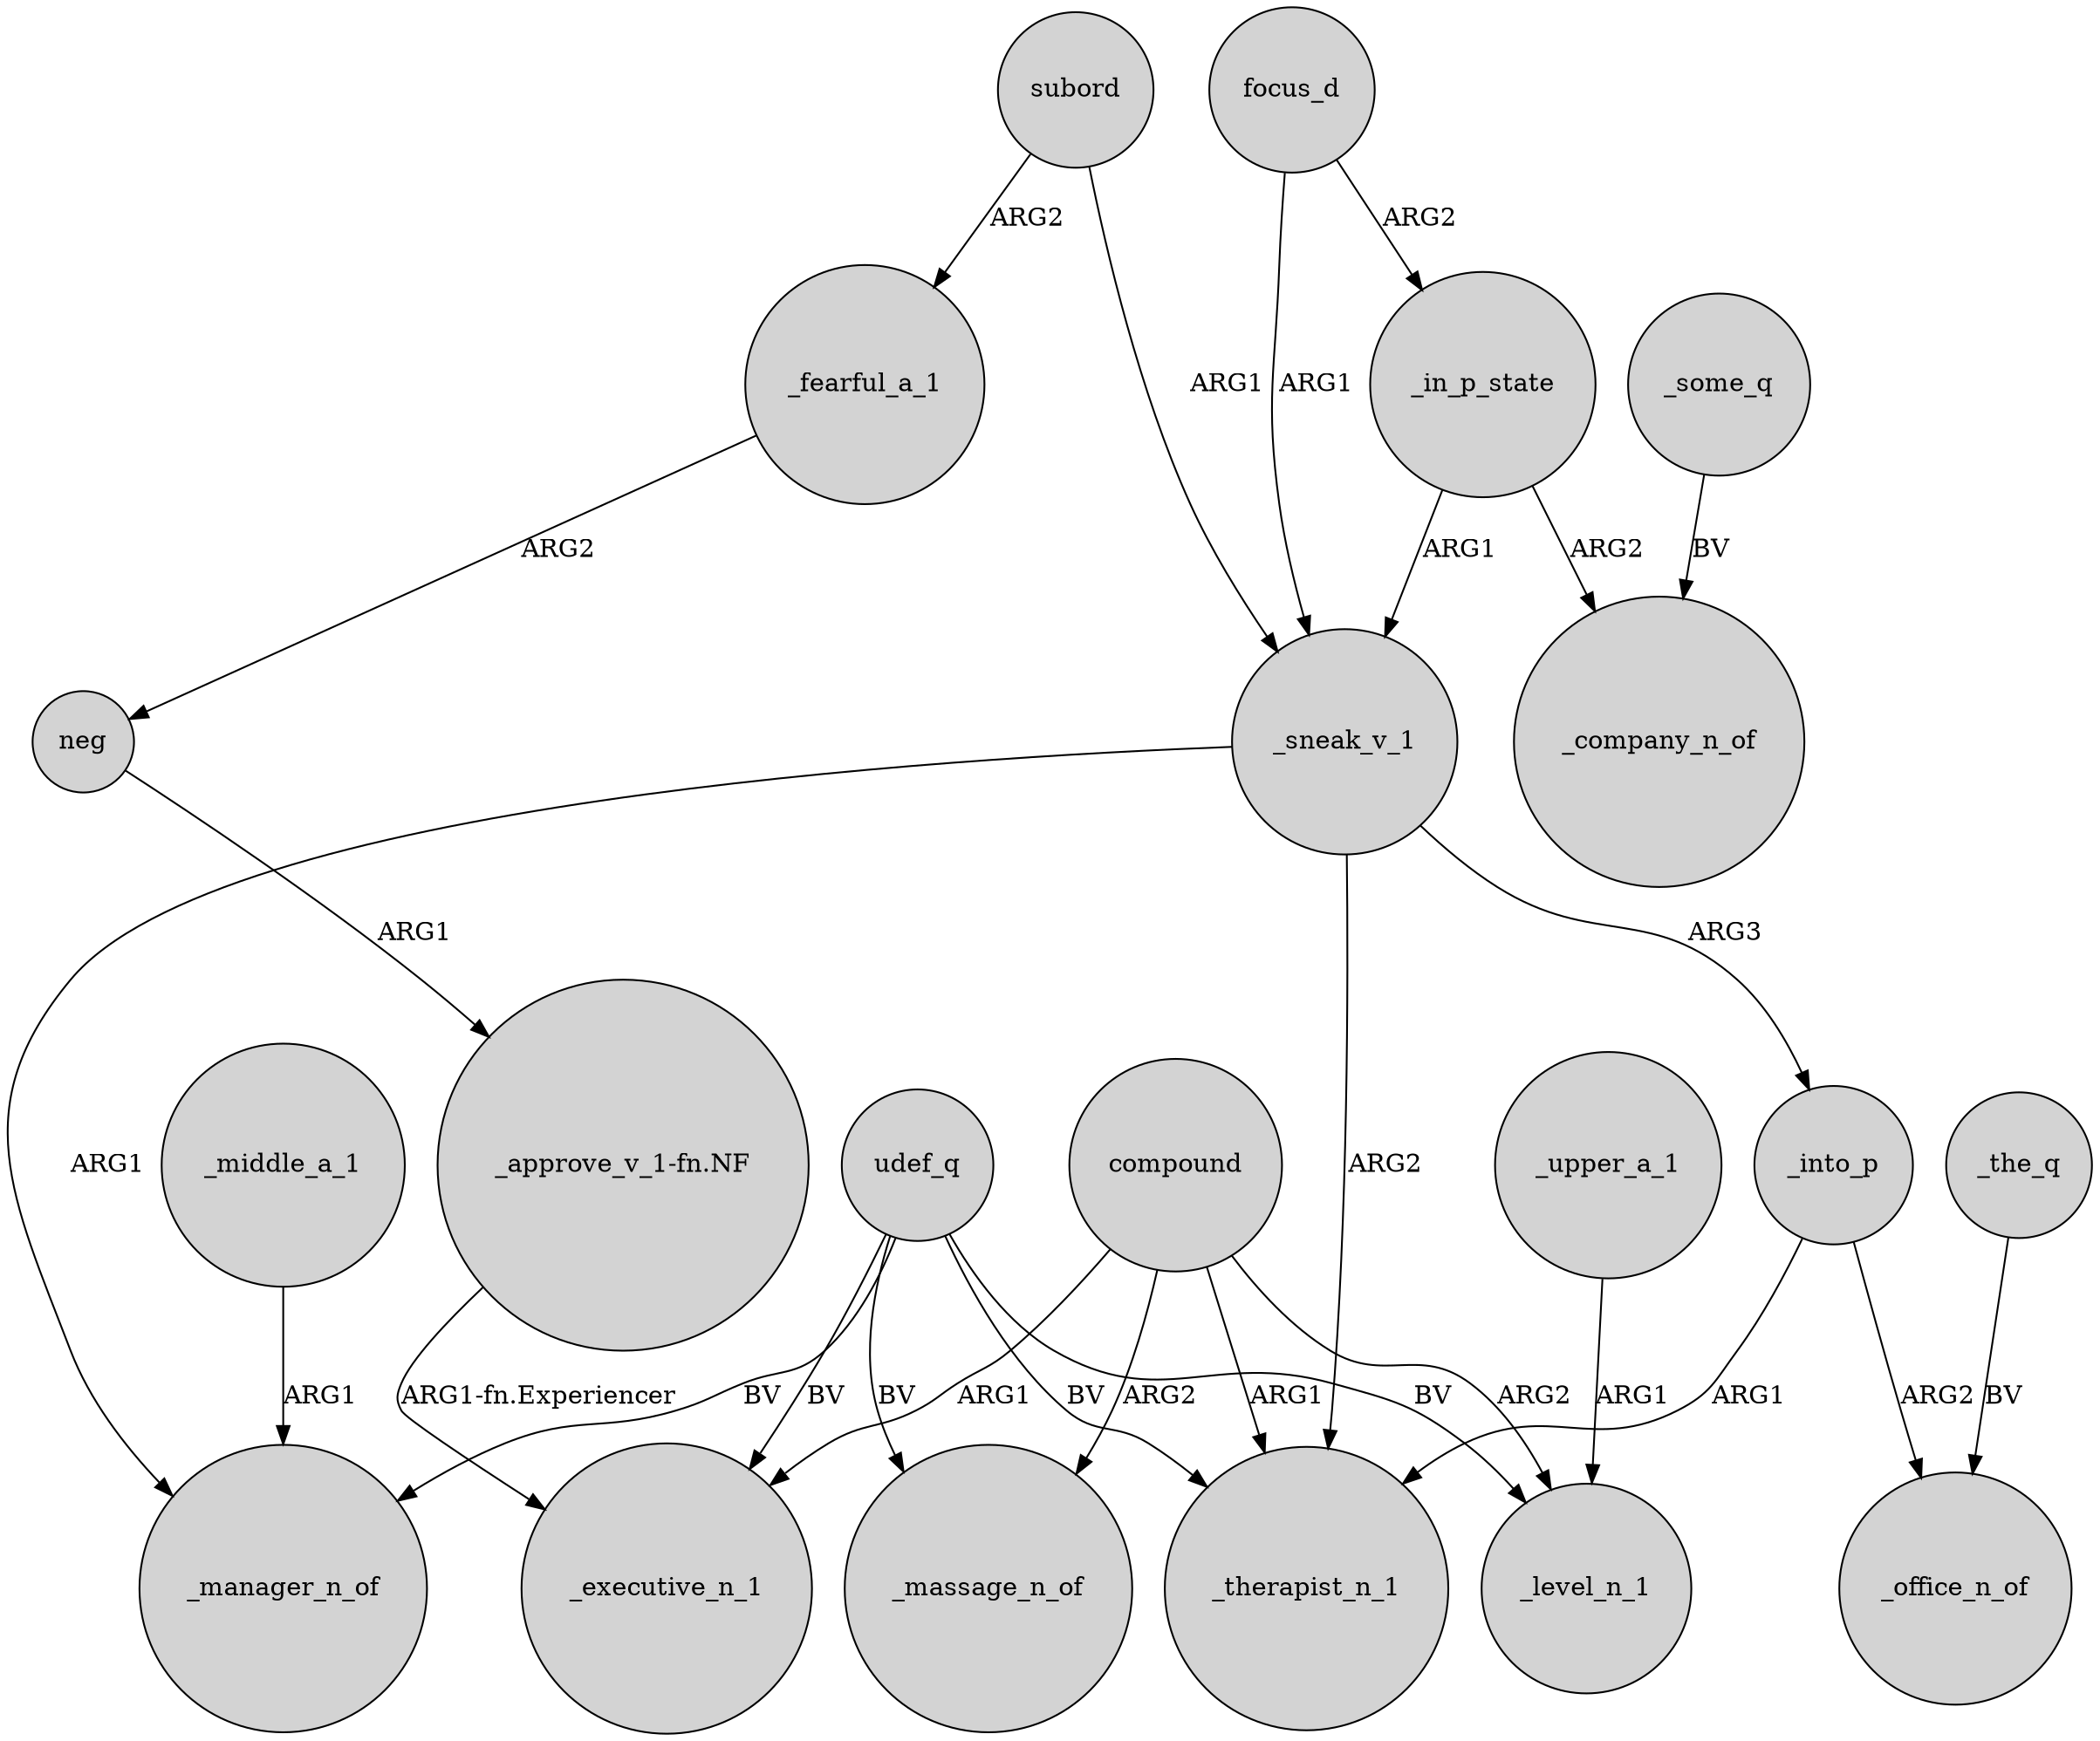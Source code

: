 digraph {
	node [shape=circle style=filled]
	_fearful_a_1 -> neg [label=ARG2]
	"_approve_v_1-fn.NF" -> _executive_n_1 [label="ARG1-fn.Experiencer"]
	_into_p -> _office_n_of [label=ARG2]
	udef_q -> _therapist_n_1 [label=BV]
	_sneak_v_1 -> _therapist_n_1 [label=ARG2]
	udef_q -> _executive_n_1 [label=BV]
	focus_d -> _sneak_v_1 [label=ARG1]
	focus_d -> _in_p_state [label=ARG2]
	compound -> _massage_n_of [label=ARG2]
	_in_p_state -> _sneak_v_1 [label=ARG1]
	compound -> _executive_n_1 [label=ARG1]
	neg -> "_approve_v_1-fn.NF" [label=ARG1]
	compound -> _therapist_n_1 [label=ARG1]
	_upper_a_1 -> _level_n_1 [label=ARG1]
	_into_p -> _therapist_n_1 [label=ARG1]
	_the_q -> _office_n_of [label=BV]
	udef_q -> _massage_n_of [label=BV]
	udef_q -> _level_n_1 [label=BV]
	subord -> _sneak_v_1 [label=ARG1]
	_sneak_v_1 -> _into_p [label=ARG3]
	_middle_a_1 -> _manager_n_of [label=ARG1]
	compound -> _level_n_1 [label=ARG2]
	udef_q -> _manager_n_of [label=BV]
	_sneak_v_1 -> _manager_n_of [label=ARG1]
	_in_p_state -> _company_n_of [label=ARG2]
	_some_q -> _company_n_of [label=BV]
	subord -> _fearful_a_1 [label=ARG2]
}
